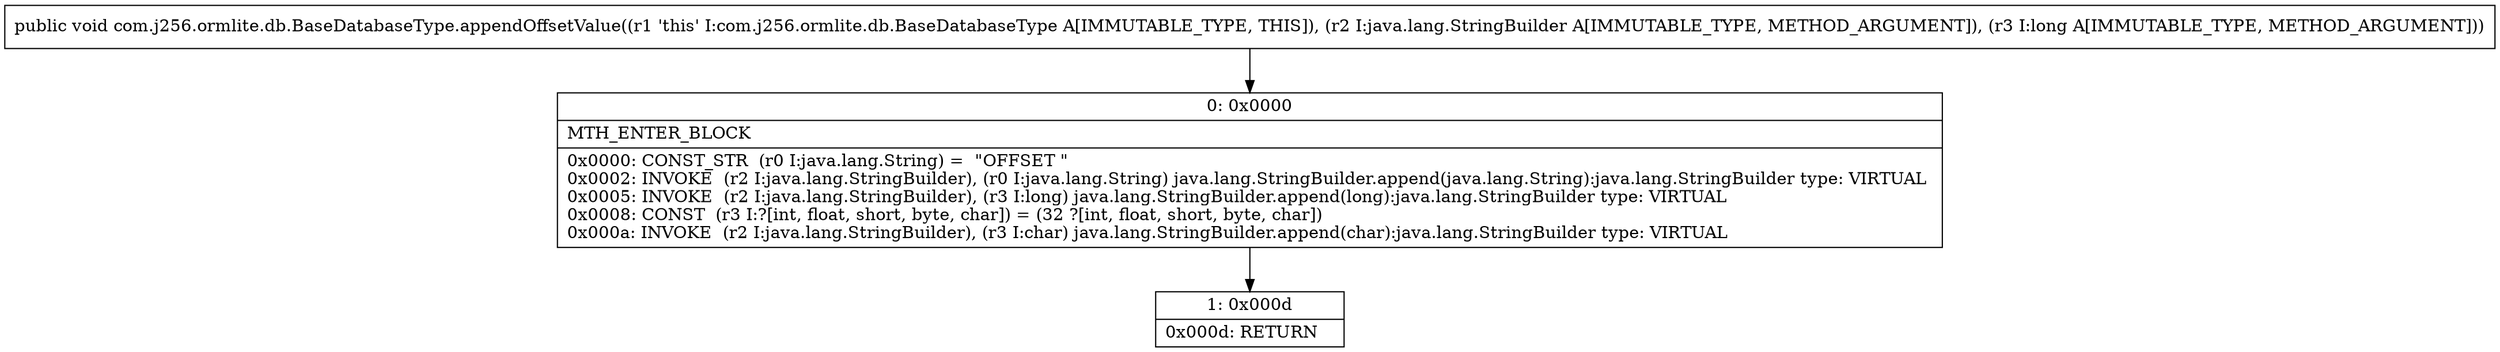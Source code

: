 digraph "CFG forcom.j256.ormlite.db.BaseDatabaseType.appendOffsetValue(Ljava\/lang\/StringBuilder;J)V" {
Node_0 [shape=record,label="{0\:\ 0x0000|MTH_ENTER_BLOCK\l|0x0000: CONST_STR  (r0 I:java.lang.String) =  \"OFFSET \" \l0x0002: INVOKE  (r2 I:java.lang.StringBuilder), (r0 I:java.lang.String) java.lang.StringBuilder.append(java.lang.String):java.lang.StringBuilder type: VIRTUAL \l0x0005: INVOKE  (r2 I:java.lang.StringBuilder), (r3 I:long) java.lang.StringBuilder.append(long):java.lang.StringBuilder type: VIRTUAL \l0x0008: CONST  (r3 I:?[int, float, short, byte, char]) = (32 ?[int, float, short, byte, char]) \l0x000a: INVOKE  (r2 I:java.lang.StringBuilder), (r3 I:char) java.lang.StringBuilder.append(char):java.lang.StringBuilder type: VIRTUAL \l}"];
Node_1 [shape=record,label="{1\:\ 0x000d|0x000d: RETURN   \l}"];
MethodNode[shape=record,label="{public void com.j256.ormlite.db.BaseDatabaseType.appendOffsetValue((r1 'this' I:com.j256.ormlite.db.BaseDatabaseType A[IMMUTABLE_TYPE, THIS]), (r2 I:java.lang.StringBuilder A[IMMUTABLE_TYPE, METHOD_ARGUMENT]), (r3 I:long A[IMMUTABLE_TYPE, METHOD_ARGUMENT])) }"];
MethodNode -> Node_0;
Node_0 -> Node_1;
}

